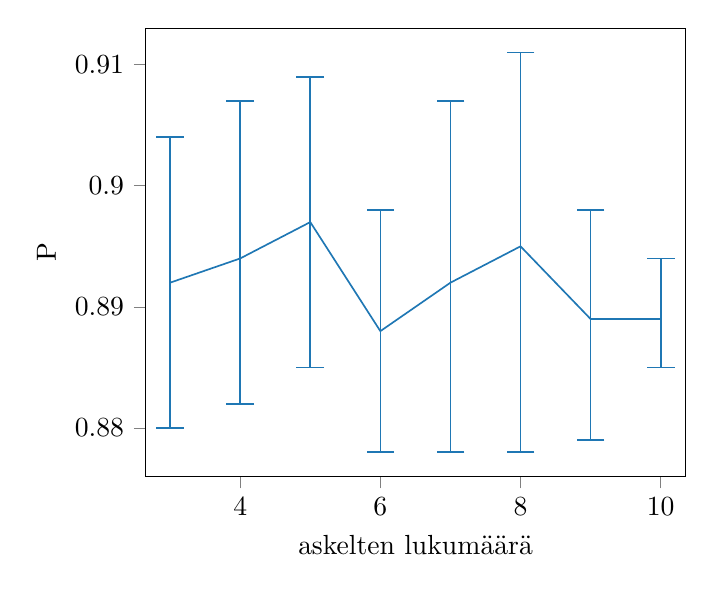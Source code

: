 % This file was created by matplotlib2tikz v0.6.14.
\begin{tikzpicture}

\definecolor{color0}{rgb}{0.122,0.467,0.706}

\begin{axis}[
xlabel={askelten lukumäärä},
ylabel={P},
xmin=2.65, xmax=10.35,
ymin=0.876, ymax=0.913,
tick align=outside,
tick pos=left,
x grid style={lightgray!92.026!black},
y grid style={lightgray!92.026!black}
]
\path [draw=color0, semithick] (axis cs:3,0.88)
--(axis cs:3,0.904);

\path [draw=color0, semithick] (axis cs:4,0.882)
--(axis cs:4,0.907);

\path [draw=color0, semithick] (axis cs:5,0.885)
--(axis cs:5,0.909);

\path [draw=color0, semithick] (axis cs:6,0.878)
--(axis cs:6,0.898);

\path [draw=color0, semithick] (axis cs:7,0.878)
--(axis cs:7,0.907);

\path [draw=color0, semithick] (axis cs:8,0.878)
--(axis cs:8,0.911);

\path [draw=color0, semithick] (axis cs:9,0.879)
--(axis cs:9,0.898);

\path [draw=color0, semithick] (axis cs:10,0.885)
--(axis cs:10,0.894);

\addplot [semithick, color0, mark=-, mark size=5, mark options={solid}, only marks, forget plot]
table {%
3 0.88
4 0.882
5 0.885
6 0.878
7 0.878
8 0.878
9 0.879
10 0.885
};
\addplot [semithick, color0, mark=-, mark size=5, mark options={solid}, only marks, forget plot]
table {%
3 0.904
4 0.907
5 0.909
6 0.898
7 0.907
8 0.911
9 0.898
10 0.894
};
\addplot [semithick, color0, forget plot]
table {%
3 0.892
4 0.894
5 0.897
6 0.888
7 0.892
8 0.895
9 0.889
10 0.889
};
\end{axis}

\end{tikzpicture}